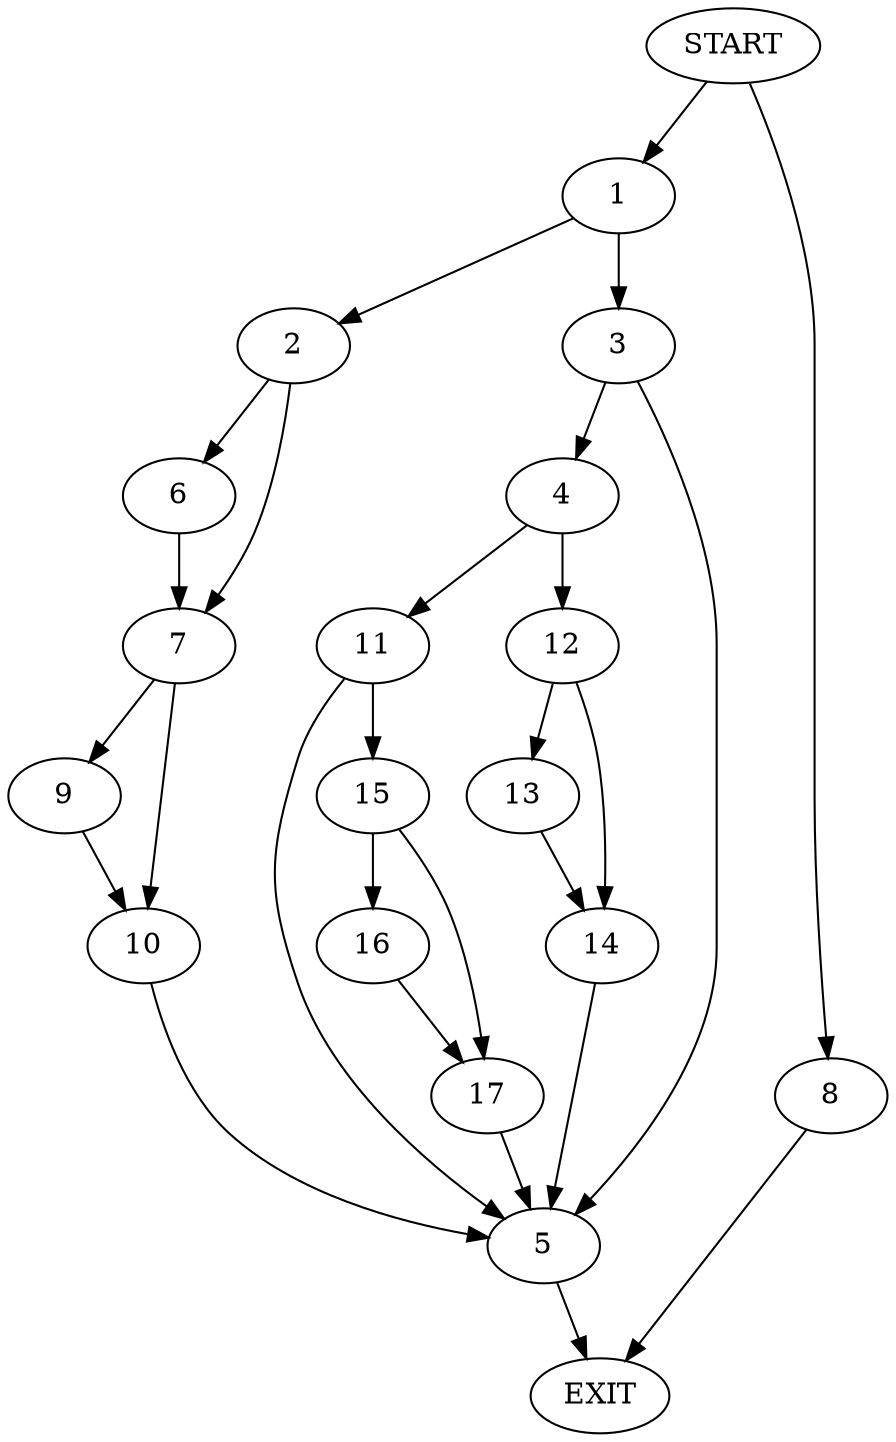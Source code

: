 digraph {
0 [label="START"]
18 [label="EXIT"]
0 -> 1
1 -> 2
1 -> 3
3 -> 4
3 -> 5
2 -> 6
2 -> 7
0 -> 8
8 -> 18
6 -> 7
7 -> 9
7 -> 10
9 -> 10
10 -> 5
5 -> 18
4 -> 11
4 -> 12
12 -> 13
12 -> 14
11 -> 5
11 -> 15
14 -> 5
13 -> 14
15 -> 16
15 -> 17
16 -> 17
17 -> 5
}
